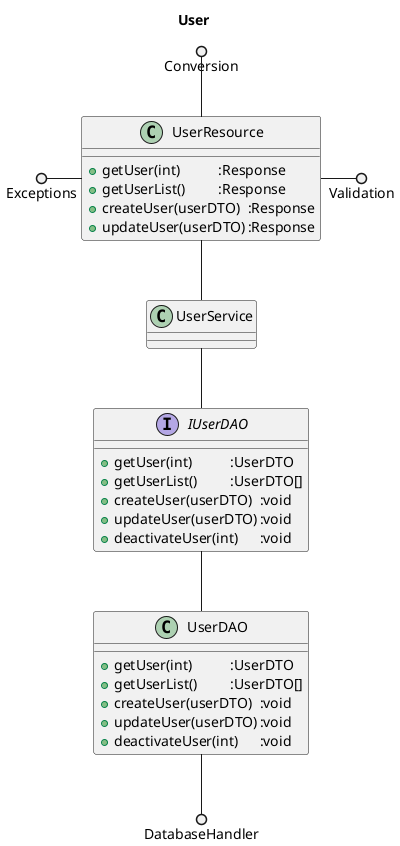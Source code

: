 @startuml
title User
class "UserDAO" as usrdao {
    + getUser(int)\t\t:UserDTO
    + getUserList()\t\t:UserDTO[]
    + createUser(userDTO)\t:void
    + updateUser(userDTO)\t:void
    + deactivateUser(int)\t:void
}
interface "IUserDAO" as iusrdao {
    + getUser(int)\t\t:UserDTO
    + getUserList()\t\t:UserDTO[]
    + createUser(userDTO)\t:void
    + updateUser(userDTO)\t:void
    + deactivateUser(int)\t:void
}
class "UserService" as usrser {
}
class "UserResource" as usrres {
    + getUser(int)\t\t:Response
    + getUserList()\t\t:Response
    + createUser(userDTO)\t:Response
    + updateUser(userDTO)\t:Response
    
}
iusrdao -d- usrdao
iusrdao -u- usrser
usrres -d- usrser
usrdao --() DatabaseHandler 
usrres -() Validation
Exceptions ()-  usrres
Conversion ()-- usrres
@enduml
